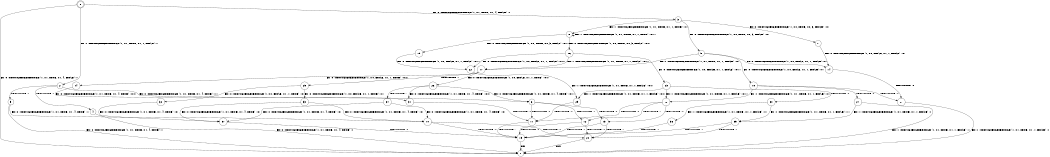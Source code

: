 digraph BCG {
size = "7, 10.5";
center = TRUE;
node [shape = circle];
0 [peripheries = 2];
0 -> 1 [label = "EX !0 !ATOMIC_EXCH_BRANCH (1, +1, TRUE, +1, 4, FALSE) !::"];
0 -> 2 [label = "EX !1 !ATOMIC_EXCH_BRANCH (1, +1, TRUE, +1, 1, FALSE) !::"];
0 -> 3 [label = "EX !0 !ATOMIC_EXCH_BRANCH (1, +1, TRUE, +1, 4, FALSE) !::"];
2 -> 4 [label = "TERMINATE !1"];
2 -> 5 [label = "TERMINATE !1"];
2 -> 6 [label = "EX !0 !ATOMIC_EXCH_BRANCH (1, +1, TRUE, +1, 4, TRUE) !:1:"];
3 -> 7 [label = "EX !0 !ATOMIC_EXCH_BRANCH (1, +0, TRUE, +0, 3, FALSE) !:0:"];
3 -> 8 [label = "EX !1 !ATOMIC_EXCH_BRANCH (1, +1, TRUE, +1, 1, TRUE) !:0:"];
3 -> 9 [label = "EX !0 !ATOMIC_EXCH_BRANCH (1, +0, TRUE, +0, 3, FALSE) !:0:"];
4 -> 1 [label = "EX !0 !ATOMIC_EXCH_BRANCH (1, +1, TRUE, +1, 4, TRUE) !::"];
5 -> 1 [label = "EX !0 !ATOMIC_EXCH_BRANCH (1, +1, TRUE, +1, 4, TRUE) !::"];
5 -> 10 [label = "EX !0 !ATOMIC_EXCH_BRANCH (1, +1, TRUE, +1, 4, TRUE) !::"];
6 -> 11 [label = "TERMINATE !0"];
6 -> 12 [label = "TERMINATE !1"];
6 -> 13 [label = "TERMINATE !0"];
7 -> 14 [label = "EX !0 !ATOMIC_EXCH_BRANCH (1, +0, FALSE, +1, 1, FALSE) !:0:"];
8 -> 15 [label = "EX !0 !ATOMIC_EXCH_BRANCH (1, +0, TRUE, +0, 3, FALSE) !:0:1:"];
8 -> 8 [label = "EX !1 !ATOMIC_EXCH_BRANCH (1, +1, TRUE, +1, 1, TRUE) !:0:1:"];
8 -> 16 [label = "EX !0 !ATOMIC_EXCH_BRANCH (1, +0, TRUE, +0, 3, FALSE) !:0:1:"];
9 -> 14 [label = "EX !0 !ATOMIC_EXCH_BRANCH (1, +0, FALSE, +1, 1, FALSE) !:0:"];
9 -> 17 [label = "EX !1 !ATOMIC_EXCH_BRANCH (1, +1, TRUE, +1, 1, FALSE) !:0:"];
9 -> 18 [label = "EX !0 !ATOMIC_EXCH_BRANCH (1, +0, FALSE, +1, 1, FALSE) !:0:"];
10 -> 19 [label = "TERMINATE !0"];
10 -> 20 [label = "TERMINATE !0"];
11 -> 19 [label = "TERMINATE !1"];
12 -> 19 [label = "TERMINATE !0"];
12 -> 20 [label = "TERMINATE !0"];
13 -> 19 [label = "TERMINATE !1"];
13 -> 20 [label = "TERMINATE !1"];
14 -> 21 [label = "TERMINATE !0"];
15 -> 22 [label = "EX !0 !ATOMIC_EXCH_BRANCH (1, +0, FALSE, +1, 1, FALSE) !:0:1:"];
16 -> 22 [label = "EX !0 !ATOMIC_EXCH_BRANCH (1, +0, FALSE, +1, 1, FALSE) !:0:1:"];
16 -> 17 [label = "EX !1 !ATOMIC_EXCH_BRANCH (1, +1, TRUE, +1, 1, FALSE) !:0:1:"];
16 -> 23 [label = "EX !0 !ATOMIC_EXCH_BRANCH (1, +0, FALSE, +1, 1, FALSE) !:0:1:"];
17 -> 24 [label = "EX !0 !ATOMIC_EXCH_BRANCH (1, +0, FALSE, +1, 1, TRUE) !:0:1:"];
17 -> 25 [label = "TERMINATE !1"];
17 -> 26 [label = "EX !0 !ATOMIC_EXCH_BRANCH (1, +0, FALSE, +1, 1, TRUE) !:0:1:"];
18 -> 21 [label = "TERMINATE !0"];
18 -> 27 [label = "TERMINATE !0"];
18 -> 28 [label = "EX !1 !ATOMIC_EXCH_BRANCH (1, +1, TRUE, +1, 1, FALSE) !:0:"];
19 -> 1 [label = "exit"];
20 -> 1 [label = "exit"];
21 -> 1 [label = "EX !1 !ATOMIC_EXCH_BRANCH (1, +1, TRUE, +1, 1, FALSE) !::"];
22 -> 29 [label = "EX !1 !ATOMIC_EXCH_BRANCH (1, +1, TRUE, +1, 1, FALSE) !:0:1:"];
23 -> 29 [label = "EX !1 !ATOMIC_EXCH_BRANCH (1, +1, TRUE, +1, 1, FALSE) !:0:1:"];
23 -> 30 [label = "TERMINATE !0"];
23 -> 28 [label = "EX !1 !ATOMIC_EXCH_BRANCH (1, +1, TRUE, +1, 1, FALSE) !:0:1:"];
24 -> 31 [label = "EX !0 !ATOMIC_EXCH_BRANCH (1, +1, TRUE, +1, 4, TRUE) !:0:1:"];
25 -> 32 [label = "EX !0 !ATOMIC_EXCH_BRANCH (1, +0, FALSE, +1, 1, TRUE) !:0:"];
25 -> 33 [label = "EX !0 !ATOMIC_EXCH_BRANCH (1, +0, FALSE, +1, 1, TRUE) !:0:"];
26 -> 31 [label = "EX !0 !ATOMIC_EXCH_BRANCH (1, +1, TRUE, +1, 4, TRUE) !:0:1:"];
26 -> 34 [label = "TERMINATE !1"];
26 -> 6 [label = "EX !0 !ATOMIC_EXCH_BRANCH (1, +1, TRUE, +1, 4, TRUE) !:0:1:"];
27 -> 1 [label = "EX !1 !ATOMIC_EXCH_BRANCH (1, +1, TRUE, +1, 1, FALSE) !::"];
27 -> 35 [label = "EX !1 !ATOMIC_EXCH_BRANCH (1, +1, TRUE, +1, 1, FALSE) !::"];
28 -> 11 [label = "TERMINATE !0"];
28 -> 12 [label = "TERMINATE !1"];
28 -> 13 [label = "TERMINATE !0"];
29 -> 11 [label = "TERMINATE !0"];
30 -> 36 [label = "EX !1 !ATOMIC_EXCH_BRANCH (1, +1, TRUE, +1, 1, FALSE) !:1:"];
30 -> 35 [label = "EX !1 !ATOMIC_EXCH_BRANCH (1, +1, TRUE, +1, 1, FALSE) !:1:"];
31 -> 11 [label = "TERMINATE !0"];
32 -> 37 [label = "EX !0 !ATOMIC_EXCH_BRANCH (1, +1, TRUE, +1, 4, TRUE) !:0:"];
33 -> 37 [label = "EX !0 !ATOMIC_EXCH_BRANCH (1, +1, TRUE, +1, 4, TRUE) !:0:"];
33 -> 10 [label = "EX !0 !ATOMIC_EXCH_BRANCH (1, +1, TRUE, +1, 4, TRUE) !:0:"];
34 -> 37 [label = "EX !0 !ATOMIC_EXCH_BRANCH (1, +1, TRUE, +1, 4, TRUE) !:0:"];
34 -> 10 [label = "EX !0 !ATOMIC_EXCH_BRANCH (1, +1, TRUE, +1, 4, TRUE) !:0:"];
35 -> 19 [label = "TERMINATE !1"];
35 -> 20 [label = "TERMINATE !1"];
36 -> 19 [label = "TERMINATE !1"];
37 -> 19 [label = "TERMINATE !0"];
}
